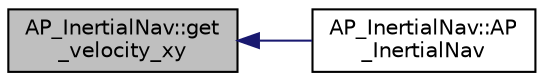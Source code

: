 digraph "AP_InertialNav::get_velocity_xy"
{
 // INTERACTIVE_SVG=YES
  edge [fontname="Helvetica",fontsize="10",labelfontname="Helvetica",labelfontsize="10"];
  node [fontname="Helvetica",fontsize="10",shape=record];
  rankdir="LR";
  Node1 [label="AP_InertialNav::get\l_velocity_xy",height=0.2,width=0.4,color="black", fillcolor="grey75", style="filled", fontcolor="black"];
  Node1 -> Node2 [dir="back",color="midnightblue",fontsize="10",style="solid",fontname="Helvetica"];
  Node2 [label="AP_InertialNav::AP\l_InertialNav",height=0.2,width=0.4,color="black", fillcolor="white", style="filled",URL="$classAP__InertialNav.html#a170b0d7f87553f4d8f2be1b2d84462cd"];
}
